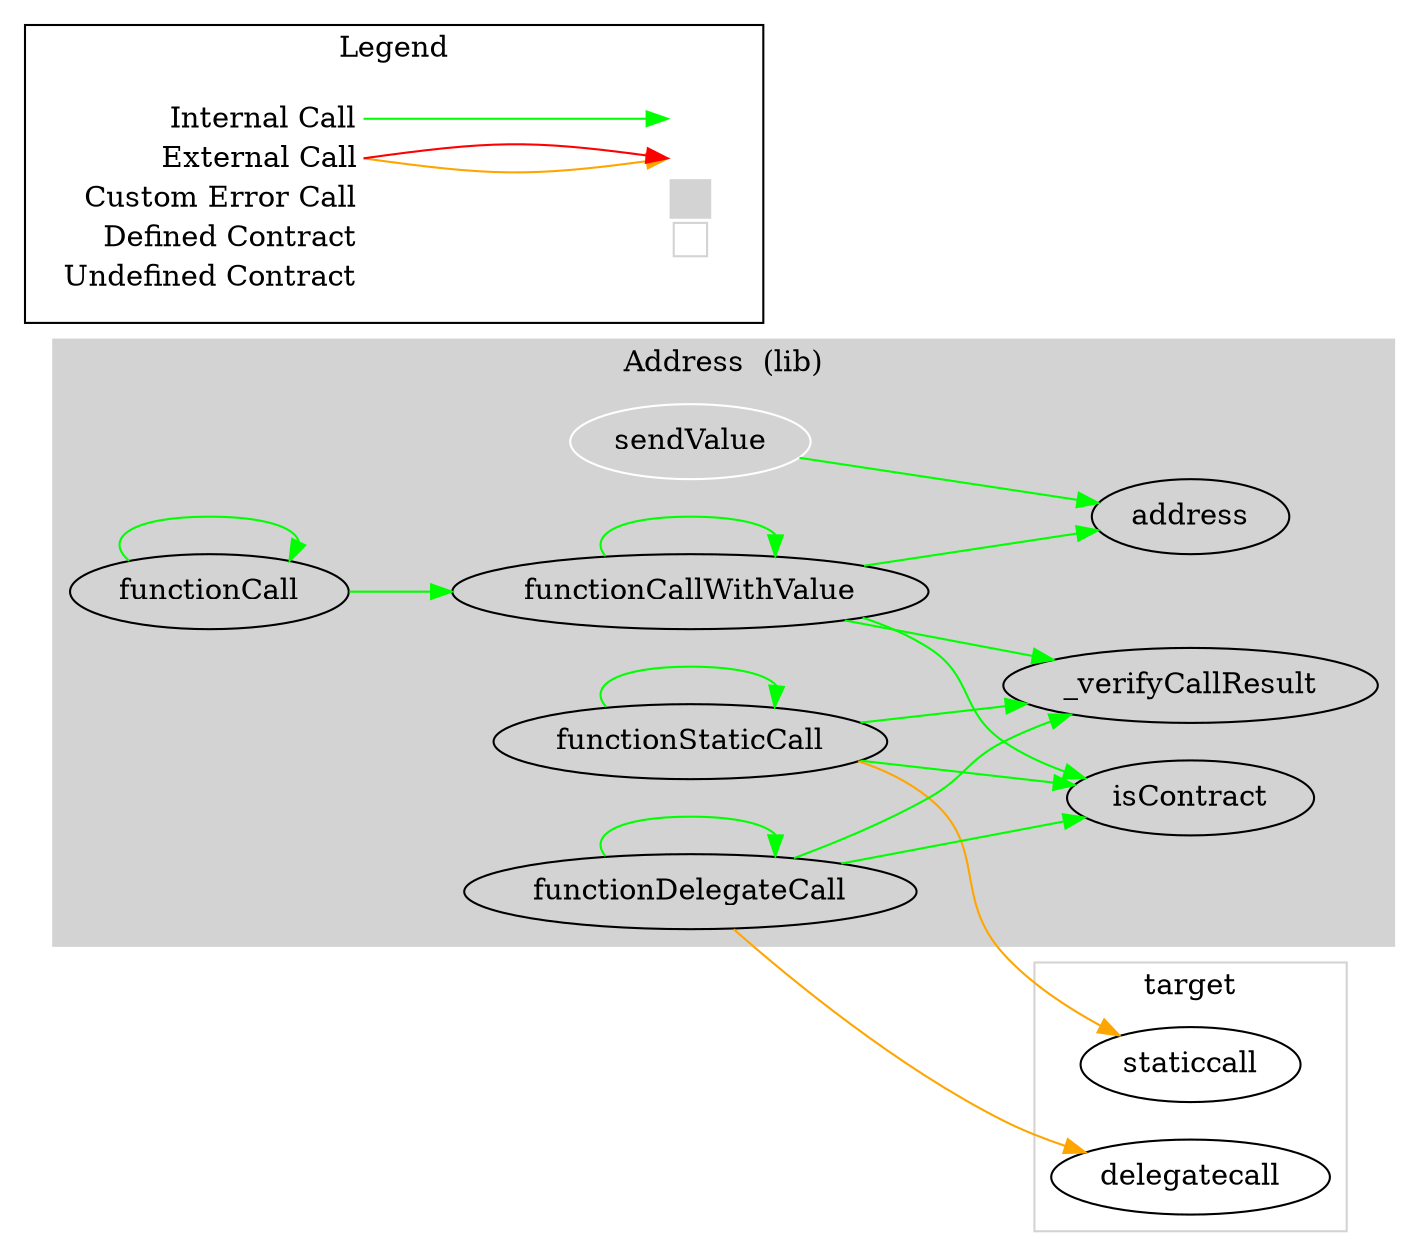 digraph G {
  graph [ ratio = "auto", page = "100", compound =true ];
subgraph "clusterAddress" {
  graph [ label = "Address  (lib)", color = "lightgray", style = "filled", bgcolor = "lightgray" ];
  "Address.isContract" [ label = "isContract" ];
  "Address.sendValue" [ label = "sendValue", color = "white" ];
  "Address.functionCall" [ label = "functionCall" ];
  "Address.functionCallWithValue" [ label = "functionCallWithValue" ];
  "Address.functionStaticCall" [ label = "functionStaticCall" ];
  "Address.functionDelegateCall" [ label = "functionDelegateCall" ];
  "Address._verifyCallResult" [ label = "_verifyCallResult" ];
  "Address.address" [ label = "address" ];
}

subgraph "clustertarget" {
  graph [ label = "target", color = "lightgray" ];
  "target.staticcall" [ label = "staticcall" ];
  "target.delegatecall" [ label = "delegatecall" ];
}

  "Address.sendValue";
  "Address.address";
  "Address.functionCall";
  "Address.functionCallWithValue";
  "Address.isContract";
  "Address._verifyCallResult";
  "Address.functionStaticCall";
  "target.staticcall";
  "Address.functionDelegateCall";
  "target.delegatecall";
  "Address.sendValue" -> "Address.address" [ color = "green" ];
  "Address.functionCall" -> "Address.functionCall" [ color = "green" ];
  "Address.functionCall" -> "Address.functionCallWithValue" [ color = "green" ];
  "Address.functionCallWithValue" -> "Address.functionCallWithValue" [ color = "green" ];
  "Address.functionCallWithValue" -> "Address.address" [ color = "green" ];
  "Address.functionCallWithValue" -> "Address.isContract" [ color = "green" ];
  "Address.functionCallWithValue" -> "Address._verifyCallResult" [ color = "green" ];
  "Address.functionStaticCall" -> "Address.functionStaticCall" [ color = "green" ];
  "Address.functionStaticCall" -> "Address.isContract" [ color = "green" ];
  "Address.functionStaticCall" -> "target.staticcall" [ color = "orange" ];
  "Address.functionStaticCall" -> "Address._verifyCallResult" [ color = "green" ];
  "Address.functionDelegateCall" -> "Address.functionDelegateCall" [ color = "green" ];
  "Address.functionDelegateCall" -> "Address.isContract" [ color = "green" ];
  "Address.functionDelegateCall" -> "target.delegatecall" [ color = "orange" ];
  "Address.functionDelegateCall" -> "Address._verifyCallResult" [ color = "green" ];


rankdir=LR
node [shape=plaintext]
subgraph cluster_01 { 
label = "Legend";
key [label=<<table border="0" cellpadding="2" cellspacing="0" cellborder="0">
  <tr><td align="right" port="i1">Internal Call</td></tr>
  <tr><td align="right" port="i2">External Call</td></tr>
  <tr><td align="right" port="i2">Custom Error Call</td></tr>
  <tr><td align="right" port="i3">Defined Contract</td></tr>
  <tr><td align="right" port="i4">Undefined Contract</td></tr>
  </table>>]
key2 [label=<<table border="0" cellpadding="2" cellspacing="0" cellborder="0">
  <tr><td port="i1">&nbsp;&nbsp;&nbsp;</td></tr>
  <tr><td port="i2">&nbsp;&nbsp;&nbsp;</td></tr>
  <tr><td port="i3" bgcolor="lightgray">&nbsp;&nbsp;&nbsp;</td></tr>
  <tr><td port="i4">
    <table border="1" cellborder="0" cellspacing="0" cellpadding="7" color="lightgray">
      <tr>
       <td></td>
      </tr>
     </table>
  </td></tr>
  </table>>]
key:i1:e -> key2:i1:w [color="green"]
key:i2:e -> key2:i2:w [color="orange"]
key:i2:e -> key2:i2:w [color="red"]
}
}

